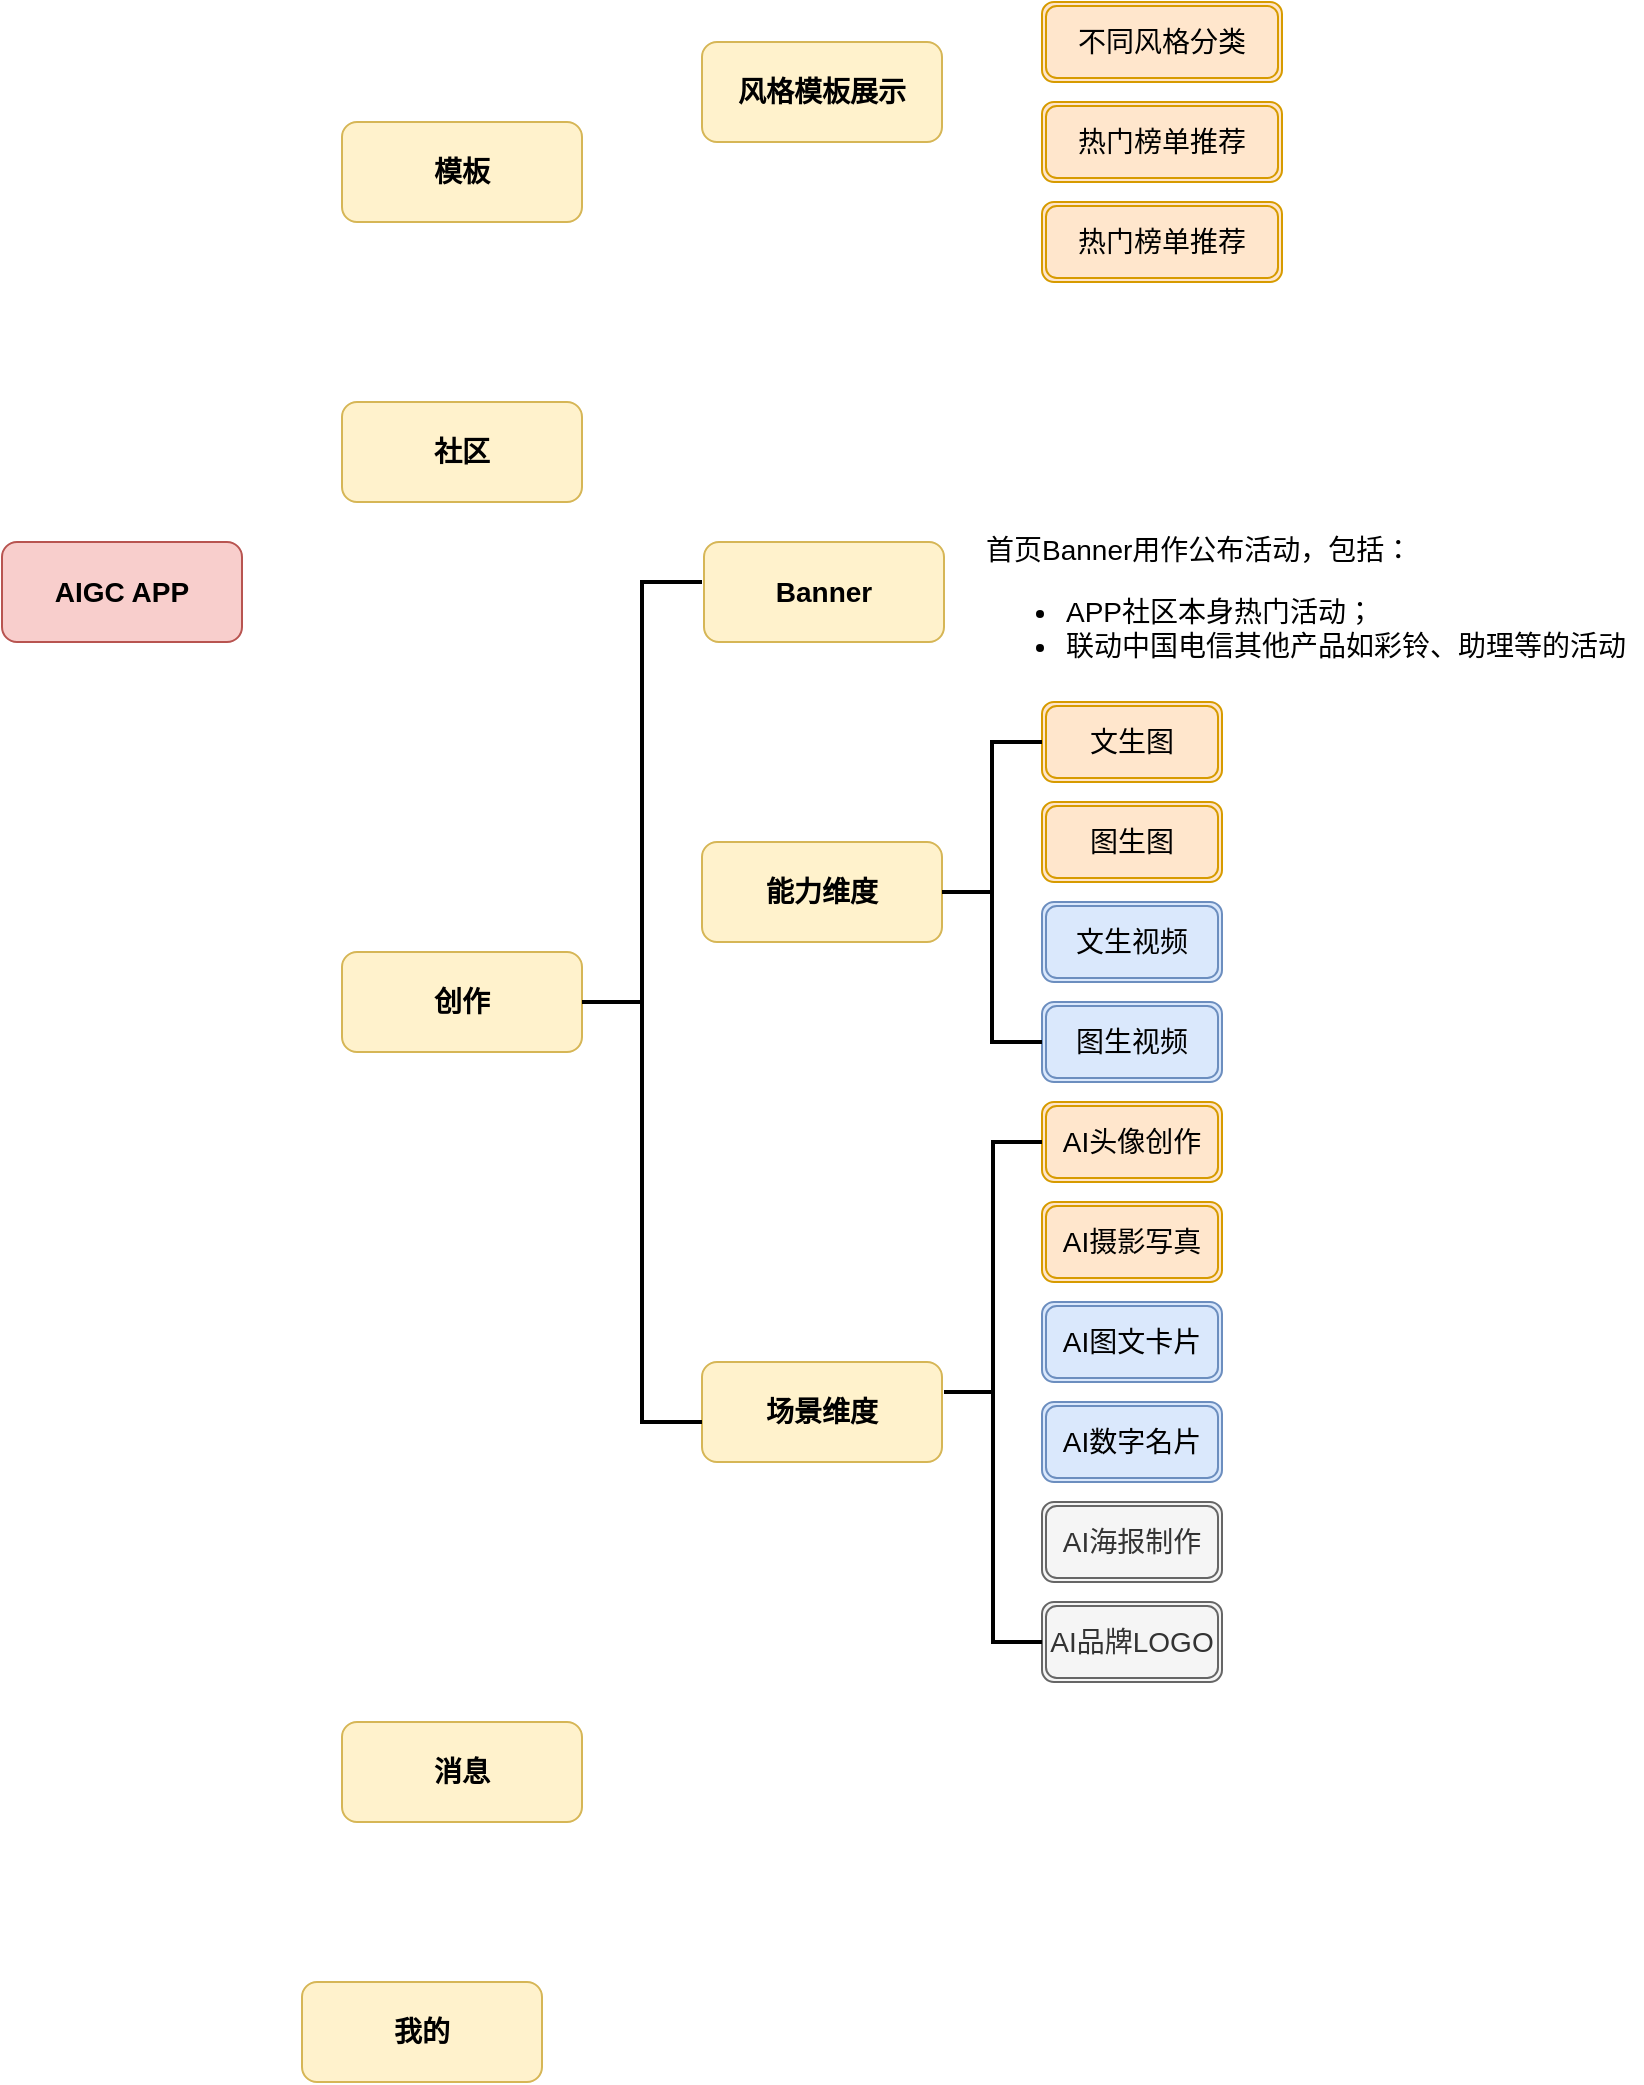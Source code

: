 <mxfile version="21.6.8" type="github">
  <diagram name="第 1 页" id="UBhjQcB6MBbs2U8rjqs7">
    <mxGraphModel dx="1426" dy="747" grid="1" gridSize="10" guides="1" tooltips="1" connect="1" arrows="1" fold="1" page="1" pageScale="1" pageWidth="827" pageHeight="1169" math="0" shadow="0">
      <root>
        <mxCell id="0" />
        <mxCell id="1" parent="0" />
        <mxCell id="a5pZo0Y40kr6tsZPDZj4-1" value="&lt;b&gt;&lt;font style=&quot;font-size: 14px;&quot;&gt;AIGC APP&lt;/font&gt;&lt;/b&gt;" style="rounded=1;whiteSpace=wrap;html=1;fillColor=#f8cecc;strokeColor=#b85450;" vertex="1" parent="1">
          <mxGeometry x="50" y="330" width="120" height="50" as="geometry" />
        </mxCell>
        <mxCell id="a5pZo0Y40kr6tsZPDZj4-6" value="&lt;b&gt;&lt;font style=&quot;font-size: 14px;&quot;&gt;创作&lt;/font&gt;&lt;/b&gt;" style="rounded=1;whiteSpace=wrap;html=1;fillColor=#fff2cc;strokeColor=#d6b656;" vertex="1" parent="1">
          <mxGeometry x="220" y="535" width="120" height="50" as="geometry" />
        </mxCell>
        <mxCell id="a5pZo0Y40kr6tsZPDZj4-7" value="&lt;b&gt;&lt;font style=&quot;font-size: 14px;&quot;&gt;社区&lt;/font&gt;&lt;/b&gt;" style="rounded=1;whiteSpace=wrap;html=1;fillColor=#fff2cc;strokeColor=#d6b656;" vertex="1" parent="1">
          <mxGeometry x="220" y="260" width="120" height="50" as="geometry" />
        </mxCell>
        <mxCell id="a5pZo0Y40kr6tsZPDZj4-8" value="&lt;b&gt;&lt;font style=&quot;font-size: 14px;&quot;&gt;模板&lt;/font&gt;&lt;/b&gt;" style="rounded=1;whiteSpace=wrap;html=1;fillColor=#fff2cc;strokeColor=#d6b656;" vertex="1" parent="1">
          <mxGeometry x="220" y="120" width="120" height="50" as="geometry" />
        </mxCell>
        <mxCell id="a5pZo0Y40kr6tsZPDZj4-9" value="&lt;b&gt;&lt;font style=&quot;font-size: 14px;&quot;&gt;消息&lt;/font&gt;&lt;/b&gt;" style="rounded=1;whiteSpace=wrap;html=1;fillColor=#fff2cc;strokeColor=#d6b656;" vertex="1" parent="1">
          <mxGeometry x="220" y="920" width="120" height="50" as="geometry" />
        </mxCell>
        <mxCell id="a5pZo0Y40kr6tsZPDZj4-10" value="&lt;b&gt;&lt;font style=&quot;font-size: 14px;&quot;&gt;我的&lt;/font&gt;&lt;/b&gt;" style="rounded=1;whiteSpace=wrap;html=1;fillColor=#fff2cc;strokeColor=#d6b656;" vertex="1" parent="1">
          <mxGeometry x="200" y="1050" width="120" height="50" as="geometry" />
        </mxCell>
        <mxCell id="a5pZo0Y40kr6tsZPDZj4-11" value="&lt;span style=&quot;font-size: 14px;&quot;&gt;&lt;b&gt;Banner&lt;/b&gt;&lt;/span&gt;" style="rounded=1;whiteSpace=wrap;html=1;fillColor=#fff2cc;strokeColor=#d6b656;" vertex="1" parent="1">
          <mxGeometry x="401" y="330" width="120" height="50" as="geometry" />
        </mxCell>
        <mxCell id="a5pZo0Y40kr6tsZPDZj4-13" value="&lt;span style=&quot;font-size: 14px;&quot;&gt;&lt;b&gt;能力维度&lt;/b&gt;&lt;/span&gt;" style="rounded=1;whiteSpace=wrap;html=1;fillColor=#fff2cc;strokeColor=#d6b656;" vertex="1" parent="1">
          <mxGeometry x="400" y="480" width="120" height="50" as="geometry" />
        </mxCell>
        <mxCell id="a5pZo0Y40kr6tsZPDZj4-14" value="&lt;span style=&quot;font-size: 14px;&quot;&gt;&lt;b&gt;场景维度&lt;/b&gt;&lt;/span&gt;" style="rounded=1;whiteSpace=wrap;html=1;fillColor=#fff2cc;strokeColor=#d6b656;" vertex="1" parent="1">
          <mxGeometry x="400" y="740" width="120" height="50" as="geometry" />
        </mxCell>
        <mxCell id="a5pZo0Y40kr6tsZPDZj4-23" value="&lt;font style=&quot;font-size: 14px;&quot;&gt;文生图&lt;/font&gt;" style="shape=ext;double=1;rounded=1;whiteSpace=wrap;html=1;fillColor=#ffe6cc;strokeColor=#d79b00;" vertex="1" parent="1">
          <mxGeometry x="570" y="410" width="90" height="40" as="geometry" />
        </mxCell>
        <mxCell id="a5pZo0Y40kr6tsZPDZj4-24" value="&lt;font style=&quot;font-size: 14px;&quot;&gt;图生图&lt;/font&gt;" style="shape=ext;double=1;rounded=1;whiteSpace=wrap;html=1;fillColor=#ffe6cc;strokeColor=#d79b00;" vertex="1" parent="1">
          <mxGeometry x="570" y="460" width="90" height="40" as="geometry" />
        </mxCell>
        <mxCell id="a5pZo0Y40kr6tsZPDZj4-25" value="&lt;font style=&quot;font-size: 14px;&quot;&gt;文生视频&lt;/font&gt;" style="shape=ext;double=1;rounded=1;whiteSpace=wrap;html=1;fillColor=#dae8fc;strokeColor=#6c8ebf;" vertex="1" parent="1">
          <mxGeometry x="570" y="510" width="90" height="40" as="geometry" />
        </mxCell>
        <mxCell id="a5pZo0Y40kr6tsZPDZj4-26" value="&lt;font style=&quot;font-size: 14px;&quot;&gt;图生视频&lt;/font&gt;" style="shape=ext;double=1;rounded=1;whiteSpace=wrap;html=1;fillColor=#dae8fc;strokeColor=#6c8ebf;" vertex="1" parent="1">
          <mxGeometry x="570" y="560" width="90" height="40" as="geometry" />
        </mxCell>
        <mxCell id="a5pZo0Y40kr6tsZPDZj4-30" value="" style="strokeWidth=2;html=1;shape=mxgraph.flowchart.annotation_2;align=left;labelPosition=right;pointerEvents=1;" vertex="1" parent="1">
          <mxGeometry x="520" y="430" width="50" height="150" as="geometry" />
        </mxCell>
        <mxCell id="a5pZo0Y40kr6tsZPDZj4-31" value="&lt;font style=&quot;font-size: 14px;&quot;&gt;AI头像创作&lt;/font&gt;" style="shape=ext;double=1;rounded=1;whiteSpace=wrap;html=1;fillColor=#ffe6cc;strokeColor=#d79b00;" vertex="1" parent="1">
          <mxGeometry x="570" y="610" width="90" height="40" as="geometry" />
        </mxCell>
        <mxCell id="a5pZo0Y40kr6tsZPDZj4-32" value="&lt;font style=&quot;font-size: 14px;&quot;&gt;AI摄影写真&lt;/font&gt;" style="shape=ext;double=1;rounded=1;whiteSpace=wrap;html=1;fillColor=#ffe6cc;strokeColor=#d79b00;" vertex="1" parent="1">
          <mxGeometry x="570" y="660" width="90" height="40" as="geometry" />
        </mxCell>
        <mxCell id="a5pZo0Y40kr6tsZPDZj4-33" value="&lt;font style=&quot;font-size: 14px;&quot;&gt;AI图文卡片&lt;/font&gt;" style="shape=ext;double=1;rounded=1;whiteSpace=wrap;html=1;fillColor=#dae8fc;strokeColor=#6c8ebf;" vertex="1" parent="1">
          <mxGeometry x="570" y="710" width="90" height="40" as="geometry" />
        </mxCell>
        <mxCell id="a5pZo0Y40kr6tsZPDZj4-34" value="&lt;font style=&quot;font-size: 14px;&quot;&gt;AI海报制作&lt;/font&gt;" style="shape=ext;double=1;rounded=1;whiteSpace=wrap;html=1;fillColor=#f5f5f5;strokeColor=#666666;fontColor=#333333;" vertex="1" parent="1">
          <mxGeometry x="570" y="810" width="90" height="40" as="geometry" />
        </mxCell>
        <mxCell id="a5pZo0Y40kr6tsZPDZj4-35" value="&lt;font style=&quot;font-size: 14px;&quot;&gt;AI数字名片&lt;/font&gt;" style="shape=ext;double=1;rounded=1;whiteSpace=wrap;html=1;fillColor=#dae8fc;strokeColor=#6c8ebf;" vertex="1" parent="1">
          <mxGeometry x="570" y="760" width="90" height="40" as="geometry" />
        </mxCell>
        <mxCell id="a5pZo0Y40kr6tsZPDZj4-36" value="&lt;font style=&quot;font-size: 14px;&quot;&gt;AI品牌LOGO&lt;/font&gt;" style="shape=ext;double=1;rounded=1;whiteSpace=wrap;html=1;fillColor=#f5f5f5;strokeColor=#666666;fontColor=#333333;" vertex="1" parent="1">
          <mxGeometry x="570" y="860" width="90" height="40" as="geometry" />
        </mxCell>
        <mxCell id="a5pZo0Y40kr6tsZPDZj4-37" value="" style="strokeWidth=2;html=1;shape=mxgraph.flowchart.annotation_2;align=left;labelPosition=right;pointerEvents=1;" vertex="1" parent="1">
          <mxGeometry x="521" y="630" width="49" height="250" as="geometry" />
        </mxCell>
        <mxCell id="a5pZo0Y40kr6tsZPDZj4-48" value="&lt;font style=&quot;font-size: 14px;&quot;&gt;首页Banner用作公布活动，包括：&lt;br&gt;&lt;/font&gt;&lt;ul style=&quot;font-size: 14px;&quot;&gt;&lt;li style=&quot;&quot;&gt;&lt;font style=&quot;font-size: 14px;&quot;&gt;APP社区本身热门活动；&lt;/font&gt;&lt;/li&gt;&lt;li style=&quot;&quot;&gt;&lt;font style=&quot;font-size: 14px;&quot;&gt;联动中国电信其他产品如彩铃、助理等的活动&lt;/font&gt;&lt;/li&gt;&lt;/ul&gt;" style="text;html=1;strokeColor=none;fillColor=none;align=left;verticalAlign=middle;whiteSpace=wrap;rounded=0;" vertex="1" parent="1">
          <mxGeometry x="540" y="330" width="330" height="70" as="geometry" />
        </mxCell>
        <mxCell id="a5pZo0Y40kr6tsZPDZj4-49" value="" style="strokeWidth=2;html=1;shape=mxgraph.flowchart.annotation_2;align=left;labelPosition=right;pointerEvents=1;" vertex="1" parent="1">
          <mxGeometry x="340" y="350" width="60" height="420" as="geometry" />
        </mxCell>
        <mxCell id="a5pZo0Y40kr6tsZPDZj4-52" value="&lt;span style=&quot;font-size: 14px;&quot;&gt;&lt;b&gt;风格模板展示&lt;/b&gt;&lt;/span&gt;" style="rounded=1;whiteSpace=wrap;html=1;fillColor=#fff2cc;strokeColor=#d6b656;" vertex="1" parent="1">
          <mxGeometry x="400" y="80" width="120" height="50" as="geometry" />
        </mxCell>
        <mxCell id="a5pZo0Y40kr6tsZPDZj4-54" value="&lt;font style=&quot;font-size: 14px;&quot;&gt;不同风格分类&lt;/font&gt;" style="shape=ext;double=1;rounded=1;whiteSpace=wrap;html=1;fillColor=#ffe6cc;strokeColor=#d79b00;" vertex="1" parent="1">
          <mxGeometry x="570" y="60" width="120" height="40" as="geometry" />
        </mxCell>
        <mxCell id="a5pZo0Y40kr6tsZPDZj4-55" value="&lt;font style=&quot;font-size: 14px;&quot;&gt;热门榜单推荐&lt;/font&gt;" style="shape=ext;double=1;rounded=1;whiteSpace=wrap;html=1;fillColor=#ffe6cc;strokeColor=#d79b00;" vertex="1" parent="1">
          <mxGeometry x="570" y="110" width="120" height="40" as="geometry" />
        </mxCell>
        <mxCell id="a5pZo0Y40kr6tsZPDZj4-56" value="&lt;font style=&quot;font-size: 14px;&quot;&gt;热门榜单推荐&lt;/font&gt;" style="shape=ext;double=1;rounded=1;whiteSpace=wrap;html=1;fillColor=#ffe6cc;strokeColor=#d79b00;" vertex="1" parent="1">
          <mxGeometry x="570" y="160" width="120" height="40" as="geometry" />
        </mxCell>
      </root>
    </mxGraphModel>
  </diagram>
</mxfile>
